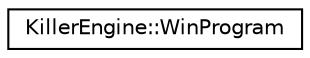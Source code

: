 digraph "Graphical Class Hierarchy"
{
  edge [fontname="Helvetica",fontsize="10",labelfontname="Helvetica",labelfontsize="10"];
  node [fontname="Helvetica",fontsize="10",shape=record];
  rankdir="LR";
  Node0 [label="KillerEngine::WinProgram",height=0.2,width=0.4,color="black", fillcolor="white", style="filled",URL="$class_killer_engine_1_1_win_program.html"];
}
